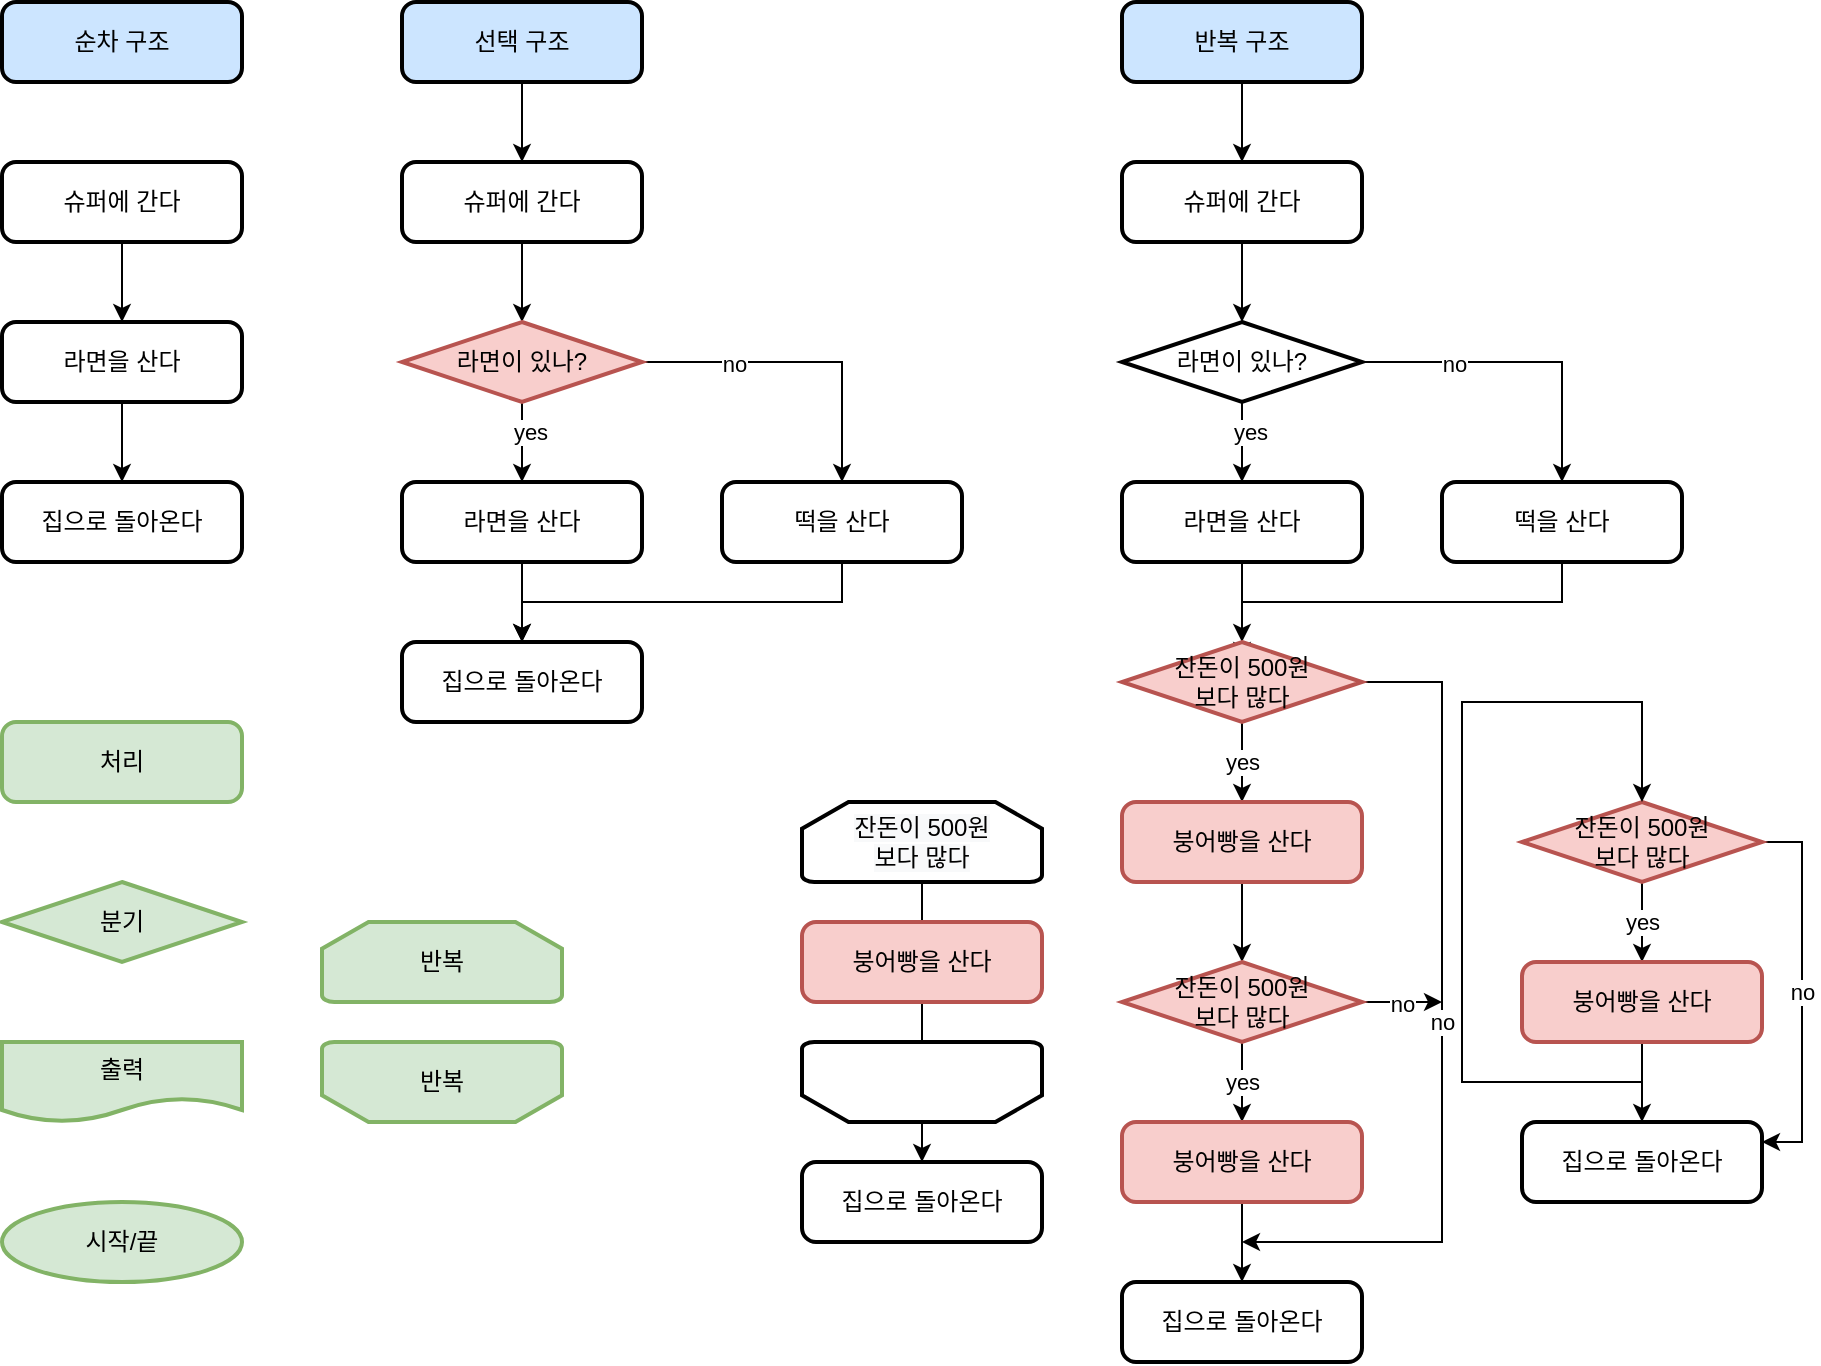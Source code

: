 <mxfile version="16.5.3" type="github">
  <diagram id="IsGRiiZS16t_pL72Zqq2" name="Page-1">
    <mxGraphModel dx="1573" dy="1260" grid="1" gridSize="10" guides="1" tooltips="1" connect="1" arrows="1" fold="1" page="1" pageScale="1" pageWidth="1169" pageHeight="827" math="0" shadow="0">
      <root>
        <mxCell id="0" />
        <mxCell id="1" parent="0" />
        <mxCell id="38eZuB5VC2__nTBsD_uU-4" style="edgeStyle=orthogonalEdgeStyle;rounded=0;orthogonalLoop=1;jettySize=auto;html=1;" edge="1" parent="1" source="38eZuB5VC2__nTBsD_uU-1" target="38eZuB5VC2__nTBsD_uU-2">
          <mxGeometry relative="1" as="geometry" />
        </mxCell>
        <mxCell id="38eZuB5VC2__nTBsD_uU-1" value="슈퍼에 간다" style="rounded=1;whiteSpace=wrap;html=1;absoluteArcSize=1;arcSize=14;strokeWidth=2;" vertex="1" parent="1">
          <mxGeometry x="80" y="120" width="120" height="40" as="geometry" />
        </mxCell>
        <mxCell id="38eZuB5VC2__nTBsD_uU-5" style="edgeStyle=orthogonalEdgeStyle;rounded=0;orthogonalLoop=1;jettySize=auto;html=1;entryX=0.5;entryY=0;entryDx=0;entryDy=0;" edge="1" parent="1" source="38eZuB5VC2__nTBsD_uU-2" target="38eZuB5VC2__nTBsD_uU-3">
          <mxGeometry relative="1" as="geometry" />
        </mxCell>
        <mxCell id="38eZuB5VC2__nTBsD_uU-2" value="라면을 산다" style="rounded=1;whiteSpace=wrap;html=1;absoluteArcSize=1;arcSize=14;strokeWidth=2;" vertex="1" parent="1">
          <mxGeometry x="80" y="200" width="120" height="40" as="geometry" />
        </mxCell>
        <mxCell id="38eZuB5VC2__nTBsD_uU-3" value="집으로 돌아온다" style="rounded=1;whiteSpace=wrap;html=1;absoluteArcSize=1;arcSize=14;strokeWidth=2;" vertex="1" parent="1">
          <mxGeometry x="80" y="280" width="120" height="40" as="geometry" />
        </mxCell>
        <mxCell id="38eZuB5VC2__nTBsD_uU-6" value="순차 구조" style="rounded=1;whiteSpace=wrap;html=1;absoluteArcSize=1;arcSize=14;strokeWidth=2;fillColor=#CCE5FF;" vertex="1" parent="1">
          <mxGeometry x="80" y="40" width="120" height="40" as="geometry" />
        </mxCell>
        <mxCell id="38eZuB5VC2__nTBsD_uU-20" value="" style="edgeStyle=orthogonalEdgeStyle;rounded=0;orthogonalLoop=1;jettySize=auto;html=1;" edge="1" parent="1" source="38eZuB5VC2__nTBsD_uU-7" target="38eZuB5VC2__nTBsD_uU-15">
          <mxGeometry relative="1" as="geometry" />
        </mxCell>
        <mxCell id="38eZuB5VC2__nTBsD_uU-7" value="선택 구조" style="rounded=1;whiteSpace=wrap;html=1;absoluteArcSize=1;arcSize=14;strokeWidth=2;fillColor=#CCE5FF;" vertex="1" parent="1">
          <mxGeometry x="280" y="40" width="120" height="40" as="geometry" />
        </mxCell>
        <mxCell id="38eZuB5VC2__nTBsD_uU-21" value="" style="edgeStyle=orthogonalEdgeStyle;rounded=0;orthogonalLoop=1;jettySize=auto;html=1;" edge="1" parent="1" source="38eZuB5VC2__nTBsD_uU-15" target="38eZuB5VC2__nTBsD_uU-19">
          <mxGeometry relative="1" as="geometry" />
        </mxCell>
        <mxCell id="38eZuB5VC2__nTBsD_uU-15" value="슈퍼에 간다" style="rounded=1;whiteSpace=wrap;html=1;absoluteArcSize=1;arcSize=14;strokeWidth=2;" vertex="1" parent="1">
          <mxGeometry x="280" y="120" width="120" height="40" as="geometry" />
        </mxCell>
        <mxCell id="38eZuB5VC2__nTBsD_uU-16" style="edgeStyle=orthogonalEdgeStyle;rounded=0;orthogonalLoop=1;jettySize=auto;html=1;entryX=0.5;entryY=0;entryDx=0;entryDy=0;" edge="1" parent="1" source="38eZuB5VC2__nTBsD_uU-17" target="38eZuB5VC2__nTBsD_uU-18">
          <mxGeometry relative="1" as="geometry" />
        </mxCell>
        <mxCell id="38eZuB5VC2__nTBsD_uU-17" value="라면을 산다" style="rounded=1;whiteSpace=wrap;html=1;absoluteArcSize=1;arcSize=14;strokeWidth=2;" vertex="1" parent="1">
          <mxGeometry x="280" y="280" width="120" height="40" as="geometry" />
        </mxCell>
        <mxCell id="38eZuB5VC2__nTBsD_uU-18" value="집으로 돌아온다" style="rounded=1;whiteSpace=wrap;html=1;absoluteArcSize=1;arcSize=14;strokeWidth=2;" vertex="1" parent="1">
          <mxGeometry x="280" y="360" width="120" height="40" as="geometry" />
        </mxCell>
        <mxCell id="38eZuB5VC2__nTBsD_uU-22" value="" style="edgeStyle=orthogonalEdgeStyle;rounded=0;orthogonalLoop=1;jettySize=auto;html=1;" edge="1" parent="1" source="38eZuB5VC2__nTBsD_uU-19" target="38eZuB5VC2__nTBsD_uU-17">
          <mxGeometry relative="1" as="geometry" />
        </mxCell>
        <mxCell id="38eZuB5VC2__nTBsD_uU-27" value="yes" style="edgeLabel;html=1;align=center;verticalAlign=middle;resizable=0;points=[];" vertex="1" connectable="0" parent="38eZuB5VC2__nTBsD_uU-22">
          <mxGeometry x="-0.275" y="4" relative="1" as="geometry">
            <mxPoint as="offset" />
          </mxGeometry>
        </mxCell>
        <mxCell id="38eZuB5VC2__nTBsD_uU-25" value="" style="edgeStyle=orthogonalEdgeStyle;rounded=0;orthogonalLoop=1;jettySize=auto;html=1;entryX=0.5;entryY=0;entryDx=0;entryDy=0;" edge="1" parent="1" source="38eZuB5VC2__nTBsD_uU-19" target="38eZuB5VC2__nTBsD_uU-23">
          <mxGeometry relative="1" as="geometry">
            <mxPoint x="500" y="220" as="targetPoint" />
          </mxGeometry>
        </mxCell>
        <mxCell id="38eZuB5VC2__nTBsD_uU-26" value="no" style="edgeLabel;html=1;align=center;verticalAlign=middle;resizable=0;points=[];" vertex="1" connectable="0" parent="38eZuB5VC2__nTBsD_uU-25">
          <mxGeometry x="-0.425" relative="1" as="geometry">
            <mxPoint y="1" as="offset" />
          </mxGeometry>
        </mxCell>
        <mxCell id="38eZuB5VC2__nTBsD_uU-19" value="라면이 있나?" style="strokeWidth=2;html=1;shape=mxgraph.flowchart.decision;whiteSpace=wrap;fillColor=#f8cecc;strokeColor=#b85450;" vertex="1" parent="1">
          <mxGeometry x="280" y="200" width="120" height="40" as="geometry" />
        </mxCell>
        <mxCell id="38eZuB5VC2__nTBsD_uU-28" style="edgeStyle=orthogonalEdgeStyle;rounded=0;orthogonalLoop=1;jettySize=auto;html=1;" edge="1" parent="1" source="38eZuB5VC2__nTBsD_uU-23" target="38eZuB5VC2__nTBsD_uU-18">
          <mxGeometry relative="1" as="geometry">
            <Array as="points">
              <mxPoint x="500" y="340" />
              <mxPoint x="340" y="340" />
            </Array>
          </mxGeometry>
        </mxCell>
        <mxCell id="38eZuB5VC2__nTBsD_uU-23" value="떡을 산다" style="rounded=1;whiteSpace=wrap;html=1;absoluteArcSize=1;arcSize=14;strokeWidth=2;" vertex="1" parent="1">
          <mxGeometry x="440" y="280" width="120" height="40" as="geometry" />
        </mxCell>
        <mxCell id="38eZuB5VC2__nTBsD_uU-30" value="" style="edgeStyle=orthogonalEdgeStyle;rounded=0;orthogonalLoop=1;jettySize=auto;html=1;" edge="1" parent="1" source="38eZuB5VC2__nTBsD_uU-31" target="38eZuB5VC2__nTBsD_uU-33">
          <mxGeometry relative="1" as="geometry" />
        </mxCell>
        <mxCell id="38eZuB5VC2__nTBsD_uU-31" value="반복 구조" style="rounded=1;whiteSpace=wrap;html=1;absoluteArcSize=1;arcSize=14;strokeWidth=2;fillColor=#CCE5FF;" vertex="1" parent="1">
          <mxGeometry x="640" y="40" width="120" height="40" as="geometry" />
        </mxCell>
        <mxCell id="38eZuB5VC2__nTBsD_uU-32" value="" style="edgeStyle=orthogonalEdgeStyle;rounded=0;orthogonalLoop=1;jettySize=auto;html=1;" edge="1" parent="1" source="38eZuB5VC2__nTBsD_uU-33" target="38eZuB5VC2__nTBsD_uU-41">
          <mxGeometry relative="1" as="geometry" />
        </mxCell>
        <mxCell id="38eZuB5VC2__nTBsD_uU-33" value="슈퍼에 간다" style="rounded=1;whiteSpace=wrap;html=1;absoluteArcSize=1;arcSize=14;strokeWidth=2;" vertex="1" parent="1">
          <mxGeometry x="640" y="120" width="120" height="40" as="geometry" />
        </mxCell>
        <mxCell id="38eZuB5VC2__nTBsD_uU-47" value="" style="edgeStyle=orthogonalEdgeStyle;rounded=0;orthogonalLoop=1;jettySize=auto;html=1;" edge="1" parent="1" source="38eZuB5VC2__nTBsD_uU-35" target="38eZuB5VC2__nTBsD_uU-45">
          <mxGeometry relative="1" as="geometry" />
        </mxCell>
        <mxCell id="38eZuB5VC2__nTBsD_uU-35" value="라면을 산다" style="rounded=1;whiteSpace=wrap;html=1;absoluteArcSize=1;arcSize=14;strokeWidth=2;" vertex="1" parent="1">
          <mxGeometry x="640" y="280" width="120" height="40" as="geometry" />
        </mxCell>
        <mxCell id="38eZuB5VC2__nTBsD_uU-37" value="" style="edgeStyle=orthogonalEdgeStyle;rounded=0;orthogonalLoop=1;jettySize=auto;html=1;" edge="1" parent="1" source="38eZuB5VC2__nTBsD_uU-41" target="38eZuB5VC2__nTBsD_uU-35">
          <mxGeometry relative="1" as="geometry" />
        </mxCell>
        <mxCell id="38eZuB5VC2__nTBsD_uU-38" value="yes" style="edgeLabel;html=1;align=center;verticalAlign=middle;resizable=0;points=[];" vertex="1" connectable="0" parent="38eZuB5VC2__nTBsD_uU-37">
          <mxGeometry x="-0.275" y="4" relative="1" as="geometry">
            <mxPoint as="offset" />
          </mxGeometry>
        </mxCell>
        <mxCell id="38eZuB5VC2__nTBsD_uU-39" value="" style="edgeStyle=orthogonalEdgeStyle;rounded=0;orthogonalLoop=1;jettySize=auto;html=1;entryX=0.5;entryY=0;entryDx=0;entryDy=0;" edge="1" parent="1" source="38eZuB5VC2__nTBsD_uU-41" target="38eZuB5VC2__nTBsD_uU-43">
          <mxGeometry relative="1" as="geometry">
            <mxPoint x="860" y="220" as="targetPoint" />
          </mxGeometry>
        </mxCell>
        <mxCell id="38eZuB5VC2__nTBsD_uU-40" value="no" style="edgeLabel;html=1;align=center;verticalAlign=middle;resizable=0;points=[];" vertex="1" connectable="0" parent="38eZuB5VC2__nTBsD_uU-39">
          <mxGeometry x="-0.425" relative="1" as="geometry">
            <mxPoint y="1" as="offset" />
          </mxGeometry>
        </mxCell>
        <mxCell id="38eZuB5VC2__nTBsD_uU-41" value="라면이 있나?" style="strokeWidth=2;html=1;shape=mxgraph.flowchart.decision;whiteSpace=wrap;" vertex="1" parent="1">
          <mxGeometry x="640" y="200" width="120" height="40" as="geometry" />
        </mxCell>
        <mxCell id="38eZuB5VC2__nTBsD_uU-42" style="edgeStyle=orthogonalEdgeStyle;rounded=0;orthogonalLoop=1;jettySize=auto;html=1;" edge="1" parent="1" source="38eZuB5VC2__nTBsD_uU-43">
          <mxGeometry relative="1" as="geometry">
            <Array as="points">
              <mxPoint x="860" y="340" />
              <mxPoint x="700" y="340" />
            </Array>
            <mxPoint x="700" y="369" as="targetPoint" />
          </mxGeometry>
        </mxCell>
        <mxCell id="38eZuB5VC2__nTBsD_uU-43" value="떡을 산다" style="rounded=1;whiteSpace=wrap;html=1;absoluteArcSize=1;arcSize=14;strokeWidth=2;" vertex="1" parent="1">
          <mxGeometry x="800" y="280" width="120" height="40" as="geometry" />
        </mxCell>
        <mxCell id="38eZuB5VC2__nTBsD_uU-50" value="yes" style="edgeStyle=orthogonalEdgeStyle;rounded=0;orthogonalLoop=1;jettySize=auto;html=1;" edge="1" parent="1" source="38eZuB5VC2__nTBsD_uU-45" target="38eZuB5VC2__nTBsD_uU-48">
          <mxGeometry relative="1" as="geometry" />
        </mxCell>
        <mxCell id="38eZuB5VC2__nTBsD_uU-69" value="no" style="edgeStyle=orthogonalEdgeStyle;rounded=0;orthogonalLoop=1;jettySize=auto;html=1;" edge="1" parent="1" source="38eZuB5VC2__nTBsD_uU-45">
          <mxGeometry relative="1" as="geometry">
            <mxPoint x="700" y="660" as="targetPoint" />
            <Array as="points">
              <mxPoint x="800" y="380" />
              <mxPoint x="800" y="660" />
            </Array>
          </mxGeometry>
        </mxCell>
        <mxCell id="38eZuB5VC2__nTBsD_uU-45" value="잔돈이 500원&lt;br&gt;보다 많다" style="strokeWidth=2;html=1;shape=mxgraph.flowchart.decision;whiteSpace=wrap;fillColor=#f8cecc;strokeColor=#b85450;" vertex="1" parent="1">
          <mxGeometry x="640" y="360" width="120" height="40" as="geometry" />
        </mxCell>
        <mxCell id="38eZuB5VC2__nTBsD_uU-61" value="" style="edgeStyle=orthogonalEdgeStyle;rounded=0;orthogonalLoop=1;jettySize=auto;html=1;" edge="1" parent="1" source="38eZuB5VC2__nTBsD_uU-48" target="38eZuB5VC2__nTBsD_uU-60">
          <mxGeometry relative="1" as="geometry" />
        </mxCell>
        <mxCell id="38eZuB5VC2__nTBsD_uU-48" value="붕어빵을 산다" style="rounded=1;whiteSpace=wrap;html=1;absoluteArcSize=1;arcSize=14;strokeWidth=2;fillColor=#f8cecc;strokeColor=#b85450;" vertex="1" parent="1">
          <mxGeometry x="640" y="440" width="120" height="40" as="geometry" />
        </mxCell>
        <mxCell id="38eZuB5VC2__nTBsD_uU-49" value="집으로 돌아온다" style="rounded=1;whiteSpace=wrap;html=1;absoluteArcSize=1;arcSize=14;strokeWidth=2;" vertex="1" parent="1">
          <mxGeometry x="640" y="680" width="120" height="40" as="geometry" />
        </mxCell>
        <mxCell id="38eZuB5VC2__nTBsD_uU-63" value="yes" style="edgeStyle=orthogonalEdgeStyle;rounded=0;orthogonalLoop=1;jettySize=auto;html=1;" edge="1" parent="1" source="38eZuB5VC2__nTBsD_uU-60" target="38eZuB5VC2__nTBsD_uU-62">
          <mxGeometry relative="1" as="geometry" />
        </mxCell>
        <mxCell id="38eZuB5VC2__nTBsD_uU-66" value="no" style="edgeStyle=orthogonalEdgeStyle;rounded=0;orthogonalLoop=1;jettySize=auto;html=1;" edge="1" parent="1" source="38eZuB5VC2__nTBsD_uU-60">
          <mxGeometry relative="1" as="geometry">
            <mxPoint x="800" y="540" as="targetPoint" />
          </mxGeometry>
        </mxCell>
        <mxCell id="38eZuB5VC2__nTBsD_uU-60" value="잔돈이 500원&lt;br&gt;보다 많다" style="strokeWidth=2;html=1;shape=mxgraph.flowchart.decision;whiteSpace=wrap;fillColor=#f8cecc;strokeColor=#b85450;" vertex="1" parent="1">
          <mxGeometry x="640" y="520" width="120" height="40" as="geometry" />
        </mxCell>
        <mxCell id="38eZuB5VC2__nTBsD_uU-64" value="" style="edgeStyle=orthogonalEdgeStyle;rounded=0;orthogonalLoop=1;jettySize=auto;html=1;" edge="1" parent="1" source="38eZuB5VC2__nTBsD_uU-62" target="38eZuB5VC2__nTBsD_uU-49">
          <mxGeometry relative="1" as="geometry" />
        </mxCell>
        <mxCell id="38eZuB5VC2__nTBsD_uU-62" value="붕어빵을 산다" style="rounded=1;whiteSpace=wrap;html=1;absoluteArcSize=1;arcSize=14;strokeWidth=2;fillColor=#f8cecc;strokeColor=#b85450;" vertex="1" parent="1">
          <mxGeometry x="640" y="600" width="120" height="40" as="geometry" />
        </mxCell>
        <mxCell id="38eZuB5VC2__nTBsD_uU-74" value="no" style="edgeStyle=orthogonalEdgeStyle;rounded=0;orthogonalLoop=1;jettySize=auto;html=1;entryX=1;entryY=0.25;entryDx=0;entryDy=0;" edge="1" parent="1" source="38eZuB5VC2__nTBsD_uU-70" target="38eZuB5VC2__nTBsD_uU-72">
          <mxGeometry relative="1" as="geometry">
            <Array as="points">
              <mxPoint x="980" y="460" />
              <mxPoint x="980" y="610" />
            </Array>
          </mxGeometry>
        </mxCell>
        <mxCell id="38eZuB5VC2__nTBsD_uU-75" value="yes" style="edgeStyle=orthogonalEdgeStyle;rounded=0;orthogonalLoop=1;jettySize=auto;html=1;" edge="1" parent="1" source="38eZuB5VC2__nTBsD_uU-70" target="38eZuB5VC2__nTBsD_uU-71">
          <mxGeometry relative="1" as="geometry" />
        </mxCell>
        <mxCell id="38eZuB5VC2__nTBsD_uU-70" value="잔돈이 500원&lt;br&gt;보다 많다" style="strokeWidth=2;html=1;shape=mxgraph.flowchart.decision;whiteSpace=wrap;fillColor=#f8cecc;strokeColor=#b85450;" vertex="1" parent="1">
          <mxGeometry x="840" y="440" width="120" height="40" as="geometry" />
        </mxCell>
        <mxCell id="38eZuB5VC2__nTBsD_uU-73" style="edgeStyle=orthogonalEdgeStyle;rounded=0;orthogonalLoop=1;jettySize=auto;html=1;exitX=0.5;exitY=1;exitDx=0;exitDy=0;entryX=0.5;entryY=0;entryDx=0;entryDy=0;entryPerimeter=0;" edge="1" parent="1" source="38eZuB5VC2__nTBsD_uU-71" target="38eZuB5VC2__nTBsD_uU-70">
          <mxGeometry relative="1" as="geometry">
            <mxPoint x="910" y="430" as="targetPoint" />
            <Array as="points">
              <mxPoint x="900" y="580" />
              <mxPoint x="810" y="580" />
              <mxPoint x="810" y="390" />
              <mxPoint x="900" y="390" />
            </Array>
          </mxGeometry>
        </mxCell>
        <mxCell id="38eZuB5VC2__nTBsD_uU-77" value="" style="edgeStyle=orthogonalEdgeStyle;rounded=0;orthogonalLoop=1;jettySize=auto;html=1;" edge="1" parent="1" source="38eZuB5VC2__nTBsD_uU-71" target="38eZuB5VC2__nTBsD_uU-72">
          <mxGeometry relative="1" as="geometry" />
        </mxCell>
        <mxCell id="38eZuB5VC2__nTBsD_uU-71" value="붕어빵을 산다" style="rounded=1;whiteSpace=wrap;html=1;absoluteArcSize=1;arcSize=14;strokeWidth=2;fillColor=#f8cecc;strokeColor=#b85450;" vertex="1" parent="1">
          <mxGeometry x="840" y="520" width="120" height="40" as="geometry" />
        </mxCell>
        <mxCell id="38eZuB5VC2__nTBsD_uU-72" value="집으로 돌아온다" style="rounded=1;whiteSpace=wrap;html=1;absoluteArcSize=1;arcSize=14;strokeWidth=2;" vertex="1" parent="1">
          <mxGeometry x="840" y="600" width="120" height="40" as="geometry" />
        </mxCell>
        <mxCell id="38eZuB5VC2__nTBsD_uU-82" style="edgeStyle=orthogonalEdgeStyle;rounded=0;orthogonalLoop=1;jettySize=auto;html=1;" edge="1" parent="1" source="38eZuB5VC2__nTBsD_uU-78" target="38eZuB5VC2__nTBsD_uU-81">
          <mxGeometry relative="1" as="geometry" />
        </mxCell>
        <mxCell id="38eZuB5VC2__nTBsD_uU-78" value="&lt;meta charset=&quot;utf-8&quot;&gt;&lt;span style=&quot;color: rgb(0, 0, 0); font-family: helvetica; font-size: 12px; font-style: normal; font-weight: 400; letter-spacing: normal; text-align: center; text-indent: 0px; text-transform: none; word-spacing: 0px; background-color: rgb(248, 249, 250); display: inline; float: none;&quot;&gt;잔돈이 500원&lt;/span&gt;&lt;br style=&quot;color: rgb(0, 0, 0); font-family: helvetica; font-size: 12px; font-style: normal; font-weight: 400; letter-spacing: normal; text-align: center; text-indent: 0px; text-transform: none; word-spacing: 0px; background-color: rgb(248, 249, 250);&quot;&gt;&lt;span style=&quot;color: rgb(0, 0, 0); font-family: helvetica; font-size: 12px; font-style: normal; font-weight: 400; letter-spacing: normal; text-align: center; text-indent: 0px; text-transform: none; word-spacing: 0px; background-color: rgb(248, 249, 250); display: inline; float: none;&quot;&gt;보다 많다&lt;/span&gt;" style="strokeWidth=2;html=1;shape=mxgraph.flowchart.loop_limit;whiteSpace=wrap;fillColor=#FFFFFF;" vertex="1" parent="1">
          <mxGeometry x="480" y="440" width="120" height="40" as="geometry" />
        </mxCell>
        <mxCell id="38eZuB5VC2__nTBsD_uU-79" value="" style="strokeWidth=2;html=1;shape=mxgraph.flowchart.loop_limit;whiteSpace=wrap;fillColor=#FFFFFF;direction=west;" vertex="1" parent="1">
          <mxGeometry x="480" y="560" width="120" height="40" as="geometry" />
        </mxCell>
        <mxCell id="38eZuB5VC2__nTBsD_uU-80" value="붕어빵을 산다" style="rounded=1;whiteSpace=wrap;html=1;absoluteArcSize=1;arcSize=14;strokeWidth=2;fillColor=#f8cecc;strokeColor=#b85450;" vertex="1" parent="1">
          <mxGeometry x="480" y="500" width="120" height="40" as="geometry" />
        </mxCell>
        <mxCell id="38eZuB5VC2__nTBsD_uU-81" value="집으로 돌아온다" style="rounded=1;whiteSpace=wrap;html=1;absoluteArcSize=1;arcSize=14;strokeWidth=2;" vertex="1" parent="1">
          <mxGeometry x="480" y="620" width="120" height="40" as="geometry" />
        </mxCell>
        <mxCell id="38eZuB5VC2__nTBsD_uU-83" value="처리" style="rounded=1;whiteSpace=wrap;html=1;absoluteArcSize=1;arcSize=14;strokeWidth=2;fillColor=#d5e8d4;strokeColor=#82b366;" vertex="1" parent="1">
          <mxGeometry x="80" y="400" width="120" height="40" as="geometry" />
        </mxCell>
        <mxCell id="38eZuB5VC2__nTBsD_uU-84" value="&lt;font face=&quot;helvetica&quot;&gt;반복&lt;/font&gt;" style="strokeWidth=2;html=1;shape=mxgraph.flowchart.loop_limit;whiteSpace=wrap;fillColor=#d5e8d4;strokeColor=#82b366;" vertex="1" parent="1">
          <mxGeometry x="240" y="500" width="120" height="40" as="geometry" />
        </mxCell>
        <mxCell id="38eZuB5VC2__nTBsD_uU-85" value="분기" style="strokeWidth=2;html=1;shape=mxgraph.flowchart.decision;whiteSpace=wrap;fillColor=#d5e8d4;strokeColor=#82b366;" vertex="1" parent="1">
          <mxGeometry x="80" y="480" width="120" height="40" as="geometry" />
        </mxCell>
        <mxCell id="38eZuB5VC2__nTBsD_uU-86" value="출력" style="shape=document;whiteSpace=wrap;html=1;boundedLbl=1;strokeColor=#82b366;fillColor=#d5e8d4;strokeWidth=2;" vertex="1" parent="1">
          <mxGeometry x="80" y="560" width="120" height="40" as="geometry" />
        </mxCell>
        <mxCell id="38eZuB5VC2__nTBsD_uU-87" value="시작/끝" style="ellipse;whiteSpace=wrap;html=1;strokeColor=#82b366;strokeWidth=2;fillColor=#d5e8d4;" vertex="1" parent="1">
          <mxGeometry x="80" y="640" width="120" height="40" as="geometry" />
        </mxCell>
        <mxCell id="38eZuB5VC2__nTBsD_uU-88" value="&lt;font face=&quot;helvetica&quot;&gt;반복&lt;/font&gt;" style="strokeWidth=2;html=1;shape=mxgraph.flowchart.loop_limit;whiteSpace=wrap;fillColor=#d5e8d4;strokeColor=#82b366;direction=west;" vertex="1" parent="1">
          <mxGeometry x="240" y="560" width="120" height="40" as="geometry" />
        </mxCell>
      </root>
    </mxGraphModel>
  </diagram>
</mxfile>
